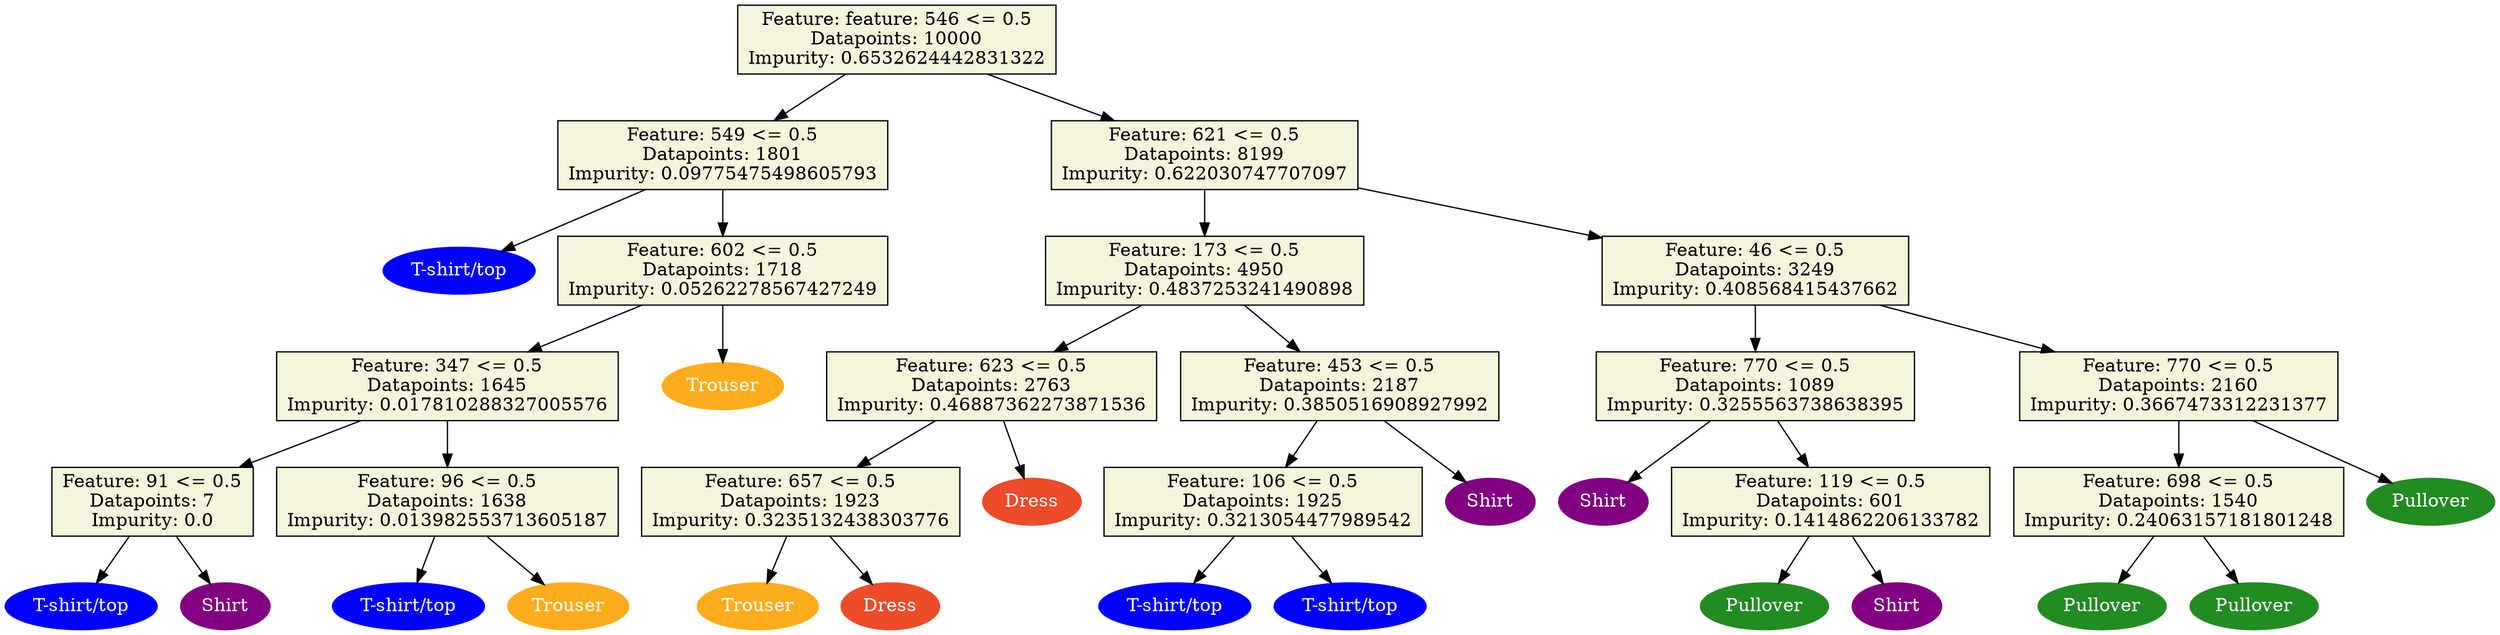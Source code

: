 // Decision Tree
digraph {
	"fd2aa51c-8d35-11ed-bd73-8c85900ec8b2" [label="Feature: feature: 546 <= 0.5
Datapoints: 10000
Impurity: 0.6532624442831322" color=black fillcolor=beige shape=box style=filled]
	"fd2ab854-8d35-11ed-bd73-8c85900ec8b2" [label="Feature: 549 <= 0.5
Datapoints: 1801
Impurity: 0.09775475498605793" color=black fillcolor=beige shape=box style=filled]
	"fd2aa51c-8d35-11ed-bd73-8c85900ec8b2" -> "fd2ab854-8d35-11ed-bd73-8c85900ec8b2"
	"fd2abb92-8d35-11ed-bd73-8c85900ec8b2" [label="T-shirt/top" color="#0000ff" fontcolor=white style=filled]
	"fd2ab854-8d35-11ed-bd73-8c85900ec8b2" -> "fd2abb92-8d35-11ed-bd73-8c85900ec8b2"
	"fd2abdc2-8d35-11ed-bd73-8c85900ec8b2" [label="Feature: 602 <= 0.5
Datapoints: 1718
Impurity: 0.05262278567427249" color=black fillcolor=beige shape=box style=filled]
	"fd2ab854-8d35-11ed-bd73-8c85900ec8b2" -> "fd2abdc2-8d35-11ed-bd73-8c85900ec8b2"
	"fd2ac038-8d35-11ed-bd73-8c85900ec8b2" [label="Feature: 347 <= 0.5
Datapoints: 1645
Impurity: 0.017810288327005576" color=black fillcolor=beige shape=box style=filled]
	"fd2abdc2-8d35-11ed-bd73-8c85900ec8b2" -> "fd2ac038-8d35-11ed-bd73-8c85900ec8b2"
	"fd2ac29a-8d35-11ed-bd73-8c85900ec8b2" [label="Feature: 91 <= 0.5
Datapoints: 7
Impurity: 0.0" color=black fillcolor=beige shape=box style=filled]
	"fd2ac038-8d35-11ed-bd73-8c85900ec8b2" -> "fd2ac29a-8d35-11ed-bd73-8c85900ec8b2"
	"fd2ac4ca-8d35-11ed-bd73-8c85900ec8b2" [label="T-shirt/top" color="#0000ff" fontcolor=white style=filled]
	"fd2ac29a-8d35-11ed-bd73-8c85900ec8b2" -> "fd2ac4ca-8d35-11ed-bd73-8c85900ec8b2"
	"fd2ac7c2-8d35-11ed-bd73-8c85900ec8b2" [label=Shirt color="#800080" fontcolor=white style=filled]
	"fd2ac29a-8d35-11ed-bd73-8c85900ec8b2" -> "fd2ac7c2-8d35-11ed-bd73-8c85900ec8b2"
	"fd2ac9c0-8d35-11ed-bd73-8c85900ec8b2" [label="Feature: 96 <= 0.5
Datapoints: 1638
Impurity: 0.013982553713605187" color=black fillcolor=beige shape=box style=filled]
	"fd2ac038-8d35-11ed-bd73-8c85900ec8b2" -> "fd2ac9c0-8d35-11ed-bd73-8c85900ec8b2"
	"fd2acc36-8d35-11ed-bd73-8c85900ec8b2" [label="T-shirt/top" color="#0000ff" fontcolor=white style=filled]
	"fd2ac9c0-8d35-11ed-bd73-8c85900ec8b2" -> "fd2acc36-8d35-11ed-bd73-8c85900ec8b2"
	"fd2acf56-8d35-11ed-bd73-8c85900ec8b2" [label=Trouser color="#ffac1c" fontcolor=white style=filled]
	"fd2ac9c0-8d35-11ed-bd73-8c85900ec8b2" -> "fd2acf56-8d35-11ed-bd73-8c85900ec8b2"
	"fd2ad1d6-8d35-11ed-bd73-8c85900ec8b2" [label=Trouser color="#ffac1c" fontcolor=white style=filled]
	"fd2abdc2-8d35-11ed-bd73-8c85900ec8b2" -> "fd2ad1d6-8d35-11ed-bd73-8c85900ec8b2"
	"fd2ad5aa-8d35-11ed-bd73-8c85900ec8b2" [label="Feature: 621 <= 0.5
Datapoints: 8199
Impurity: 0.622030747707097" color=black fillcolor=beige shape=box style=filled]
	"fd2aa51c-8d35-11ed-bd73-8c85900ec8b2" -> "fd2ad5aa-8d35-11ed-bd73-8c85900ec8b2"
	"fd2afabc-8d35-11ed-bd73-8c85900ec8b2" [label="Feature: 173 <= 0.5
Datapoints: 4950
Impurity: 0.4837253241490898" color=black fillcolor=beige shape=box style=filled]
	"fd2ad5aa-8d35-11ed-bd73-8c85900ec8b2" -> "fd2afabc-8d35-11ed-bd73-8c85900ec8b2"
	"fd2b008e-8d35-11ed-bd73-8c85900ec8b2" [label="Feature: 623 <= 0.5
Datapoints: 2763
Impurity: 0.46887362273871536" color=black fillcolor=beige shape=box style=filled]
	"fd2afabc-8d35-11ed-bd73-8c85900ec8b2" -> "fd2b008e-8d35-11ed-bd73-8c85900ec8b2"
	"fd2b039a-8d35-11ed-bd73-8c85900ec8b2" [label="Feature: 657 <= 0.5
Datapoints: 1923
Impurity: 0.3235132438303776" color=black fillcolor=beige shape=box style=filled]
	"fd2b008e-8d35-11ed-bd73-8c85900ec8b2" -> "fd2b039a-8d35-11ed-bd73-8c85900ec8b2"
	"fd2b061a-8d35-11ed-bd73-8c85900ec8b2" [label=Trouser color="#ffac1c" fontcolor=white style=filled]
	"fd2b039a-8d35-11ed-bd73-8c85900ec8b2" -> "fd2b061a-8d35-11ed-bd73-8c85900ec8b2"
	"fd2b080e-8d35-11ed-bd73-8c85900ec8b2" [label=Dress color="#ee4b2b" fontcolor=white style=filled]
	"fd2b039a-8d35-11ed-bd73-8c85900ec8b2" -> "fd2b080e-8d35-11ed-bd73-8c85900ec8b2"
	"fd2b09da-8d35-11ed-bd73-8c85900ec8b2" [label=Dress color="#ee4b2b" fontcolor=white style=filled]
	"fd2b008e-8d35-11ed-bd73-8c85900ec8b2" -> "fd2b09da-8d35-11ed-bd73-8c85900ec8b2"
	"fd2b0b9c-8d35-11ed-bd73-8c85900ec8b2" [label="Feature: 453 <= 0.5
Datapoints: 2187
Impurity: 0.3850516908927992" color=black fillcolor=beige shape=box style=filled]
	"fd2afabc-8d35-11ed-bd73-8c85900ec8b2" -> "fd2b0b9c-8d35-11ed-bd73-8c85900ec8b2"
	"fd2b1024-8d35-11ed-bd73-8c85900ec8b2" [label="Feature: 106 <= 0.5
Datapoints: 1925
Impurity: 0.3213054477989542" color=black fillcolor=beige shape=box style=filled]
	"fd2b0b9c-8d35-11ed-bd73-8c85900ec8b2" -> "fd2b1024-8d35-11ed-bd73-8c85900ec8b2"
	"fd2b147a-8d35-11ed-bd73-8c85900ec8b2" [label="T-shirt/top" color="#0000ff" fontcolor=white style=filled]
	"fd2b1024-8d35-11ed-bd73-8c85900ec8b2" -> "fd2b147a-8d35-11ed-bd73-8c85900ec8b2"
	"fd2b1678-8d35-11ed-bd73-8c85900ec8b2" [label="T-shirt/top" color="#0000ff" fontcolor=white style=filled]
	"fd2b1024-8d35-11ed-bd73-8c85900ec8b2" -> "fd2b1678-8d35-11ed-bd73-8c85900ec8b2"
	"fd2b184e-8d35-11ed-bd73-8c85900ec8b2" [label=Shirt color="#800080" fontcolor=white style=filled]
	"fd2b0b9c-8d35-11ed-bd73-8c85900ec8b2" -> "fd2b184e-8d35-11ed-bd73-8c85900ec8b2"
	"fd2b1a10-8d35-11ed-bd73-8c85900ec8b2" [label="Feature: 46 <= 0.5
Datapoints: 3249
Impurity: 0.408568415437662" color=black fillcolor=beige shape=box style=filled]
	"fd2ad5aa-8d35-11ed-bd73-8c85900ec8b2" -> "fd2b1a10-8d35-11ed-bd73-8c85900ec8b2"
	"fd2b1f60-8d35-11ed-bd73-8c85900ec8b2" [label="Feature: 770 <= 0.5
Datapoints: 1089
Impurity: 0.3255563738638395" color=black fillcolor=beige shape=box style=filled]
	"fd2b1a10-8d35-11ed-bd73-8c85900ec8b2" -> "fd2b1f60-8d35-11ed-bd73-8c85900ec8b2"
	"fd2b23ac-8d35-11ed-bd73-8c85900ec8b2" [label=Shirt color="#800080" fontcolor=white style=filled]
	"fd2b1f60-8d35-11ed-bd73-8c85900ec8b2" -> "fd2b23ac-8d35-11ed-bd73-8c85900ec8b2"
	"fd2b28f2-8d35-11ed-bd73-8c85900ec8b2" [label="Feature: 119 <= 0.5
Datapoints: 601
Impurity: 0.1414862206133782" color=black fillcolor=beige shape=box style=filled]
	"fd2b1f60-8d35-11ed-bd73-8c85900ec8b2" -> "fd2b28f2-8d35-11ed-bd73-8c85900ec8b2"
	"fd2b3fb8-8d35-11ed-bd73-8c85900ec8b2" [label=Pullover color="#228b22" fontcolor=white style=filled]
	"fd2b28f2-8d35-11ed-bd73-8c85900ec8b2" -> "fd2b3fb8-8d35-11ed-bd73-8c85900ec8b2"
	"fd2b4562-8d35-11ed-bd73-8c85900ec8b2" [label=Shirt color="#800080" fontcolor=white style=filled]
	"fd2b28f2-8d35-11ed-bd73-8c85900ec8b2" -> "fd2b4562-8d35-11ed-bd73-8c85900ec8b2"
	"fd2b488c-8d35-11ed-bd73-8c85900ec8b2" [label="Feature: 770 <= 0.5
Datapoints: 2160
Impurity: 0.3667473312231377" color=black fillcolor=beige shape=box style=filled]
	"fd2b1a10-8d35-11ed-bd73-8c85900ec8b2" -> "fd2b488c-8d35-11ed-bd73-8c85900ec8b2"
	"fd2b4b5c-8d35-11ed-bd73-8c85900ec8b2" [label="Feature: 698 <= 0.5
Datapoints: 1540
Impurity: 0.24063157181801248" color=black fillcolor=beige shape=box style=filled]
	"fd2b488c-8d35-11ed-bd73-8c85900ec8b2" -> "fd2b4b5c-8d35-11ed-bd73-8c85900ec8b2"
	"fd2b4e5e-8d35-11ed-bd73-8c85900ec8b2" [label=Pullover color="#228b22" fontcolor=white style=filled]
	"fd2b4b5c-8d35-11ed-bd73-8c85900ec8b2" -> "fd2b4e5e-8d35-11ed-bd73-8c85900ec8b2"
	"fd2b593a-8d35-11ed-bd73-8c85900ec8b2" [label=Pullover color="#228b22" fontcolor=white style=filled]
	"fd2b4b5c-8d35-11ed-bd73-8c85900ec8b2" -> "fd2b593a-8d35-11ed-bd73-8c85900ec8b2"
	"fd2b5d86-8d35-11ed-bd73-8c85900ec8b2" [label=Pullover color="#228b22" fontcolor=white style=filled]
	"fd2b488c-8d35-11ed-bd73-8c85900ec8b2" -> "fd2b5d86-8d35-11ed-bd73-8c85900ec8b2"
}
